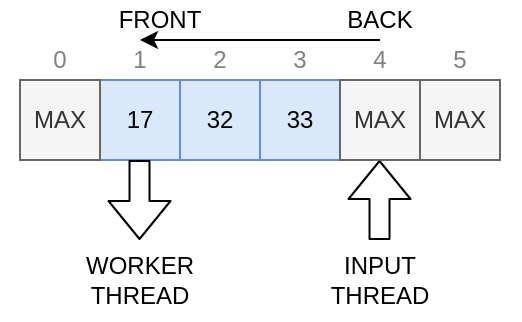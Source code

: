 <mxfile version="14.5.1" type="device" pages="2"><diagram id="fqpvUcI_2OOE-WtMeqyC" name="input-queue"><mxGraphModel dx="518" dy="461" grid="1" gridSize="10" guides="1" tooltips="1" connect="1" arrows="1" fold="1" page="1" pageScale="1" pageWidth="827" pageHeight="1169" math="0" shadow="0"><root><mxCell id="0"/><mxCell id="1" parent="0"/><mxCell id="kQBWMJCzU3zZjBhXw_c7-1" value="" style="rounded=0;whiteSpace=wrap;html=1;fillColor=none;strokeColor=none;" parent="1" vertex="1"><mxGeometry x="70" y="40" width="260" height="160" as="geometry"/></mxCell><mxCell id="Ar-SPghvdCVUFrQx2zSJ-2" value="17" style="rounded=0;whiteSpace=wrap;html=1;fillColor=#dae8fc;strokeColor=#6c8ebf;" parent="1" vertex="1"><mxGeometry x="120" y="80" width="40" height="40" as="geometry"/></mxCell><mxCell id="Ar-SPghvdCVUFrQx2zSJ-3" value="32" style="rounded=0;whiteSpace=wrap;html=1;fillColor=#dae8fc;strokeColor=#6c8ebf;" parent="1" vertex="1"><mxGeometry x="160" y="80" width="40" height="40" as="geometry"/></mxCell><mxCell id="Ar-SPghvdCVUFrQx2zSJ-4" value="33" style="rounded=0;whiteSpace=wrap;html=1;fillColor=#dae8fc;strokeColor=#6c8ebf;" parent="1" vertex="1"><mxGeometry x="200" y="80" width="40" height="40" as="geometry"/></mxCell><mxCell id="Ar-SPghvdCVUFrQx2zSJ-5" value="MAX" style="rounded=0;whiteSpace=wrap;html=1;fillColor=#f5f5f5;strokeColor=#666666;fontColor=#333333;" parent="1" vertex="1"><mxGeometry x="80" y="80" width="40" height="40" as="geometry"/></mxCell><mxCell id="Ar-SPghvdCVUFrQx2zSJ-6" value="MAX" style="rounded=0;whiteSpace=wrap;html=1;fillColor=#f5f5f5;strokeColor=#666666;fontColor=#333333;" parent="1" vertex="1"><mxGeometry x="280" y="80" width="40" height="40" as="geometry"/></mxCell><mxCell id="Ar-SPghvdCVUFrQx2zSJ-7" value="" style="shape=flexArrow;endArrow=classic;html=1;" parent="1" edge="1"><mxGeometry width="50" height="50" relative="1" as="geometry"><mxPoint x="259.76" y="160" as="sourcePoint"/><mxPoint x="259.76" y="120" as="targetPoint"/></mxGeometry></mxCell><mxCell id="Ar-SPghvdCVUFrQx2zSJ-8" value="" style="shape=flexArrow;endArrow=classic;html=1;" parent="1" edge="1"><mxGeometry width="50" height="50" relative="1" as="geometry"><mxPoint x="139.76" y="120" as="sourcePoint"/><mxPoint x="139.76" y="160" as="targetPoint"/></mxGeometry></mxCell><mxCell id="Ar-SPghvdCVUFrQx2zSJ-9" value="MAX" style="rounded=0;whiteSpace=wrap;html=1;fillColor=#f5f5f5;strokeColor=#666666;fontColor=#333333;" parent="1" vertex="1"><mxGeometry x="240" y="80" width="40" height="40" as="geometry"/></mxCell><mxCell id="Ar-SPghvdCVUFrQx2zSJ-10" value="INPUT THREAD" style="text;html=1;strokeColor=none;fillColor=none;align=center;verticalAlign=middle;whiteSpace=wrap;rounded=0;" parent="1" vertex="1"><mxGeometry x="240" y="170" width="40" height="20" as="geometry"/></mxCell><mxCell id="Ar-SPghvdCVUFrQx2zSJ-11" value="WORKER THREAD" style="text;html=1;strokeColor=none;fillColor=none;align=center;verticalAlign=middle;whiteSpace=wrap;rounded=0;" parent="1" vertex="1"><mxGeometry x="120" y="170" width="40" height="20" as="geometry"/></mxCell><mxCell id="Ac_1d3hLh68oMp6rUipk-1" value="FRONT" style="text;html=1;strokeColor=none;fillColor=none;align=center;verticalAlign=middle;whiteSpace=wrap;rounded=0;" parent="1" vertex="1"><mxGeometry x="130" y="40" width="40" height="20" as="geometry"/></mxCell><mxCell id="Ac_1d3hLh68oMp6rUipk-2" value="BACK" style="text;html=1;strokeColor=none;fillColor=none;align=center;verticalAlign=middle;whiteSpace=wrap;rounded=0;" parent="1" vertex="1"><mxGeometry x="240" y="40" width="40" height="20" as="geometry"/></mxCell><mxCell id="Ac_1d3hLh68oMp6rUipk-3" value="" style="endArrow=classic;html=1;" parent="1" edge="1"><mxGeometry width="50" height="50" relative="1" as="geometry"><mxPoint x="260" y="60" as="sourcePoint"/><mxPoint x="140" y="60" as="targetPoint"/></mxGeometry></mxCell><mxCell id="4rZflPPBiK9Hxol1vktw-1" value="0" style="text;html=1;strokeColor=none;fillColor=none;align=center;verticalAlign=middle;whiteSpace=wrap;rounded=0;fontColor=#808080;" vertex="1" parent="1"><mxGeometry x="95" y="60" width="10" height="20" as="geometry"/></mxCell><mxCell id="4rZflPPBiK9Hxol1vktw-9" value="1" style="text;html=1;strokeColor=none;fillColor=none;align=center;verticalAlign=middle;whiteSpace=wrap;rounded=0;fontColor=#808080;" vertex="1" parent="1"><mxGeometry x="135" y="60" width="10" height="20" as="geometry"/></mxCell><mxCell id="4rZflPPBiK9Hxol1vktw-10" value="2" style="text;html=1;strokeColor=none;fillColor=none;align=center;verticalAlign=middle;whiteSpace=wrap;rounded=0;fontColor=#808080;" vertex="1" parent="1"><mxGeometry x="175" y="60" width="10" height="20" as="geometry"/></mxCell><mxCell id="4rZflPPBiK9Hxol1vktw-11" value="3" style="text;html=1;strokeColor=none;fillColor=none;align=center;verticalAlign=middle;whiteSpace=wrap;rounded=0;fontColor=#808080;" vertex="1" parent="1"><mxGeometry x="215" y="60" width="10" height="20" as="geometry"/></mxCell><mxCell id="4rZflPPBiK9Hxol1vktw-12" value="4" style="text;html=1;strokeColor=none;fillColor=none;align=center;verticalAlign=middle;whiteSpace=wrap;rounded=0;fontColor=#808080;" vertex="1" parent="1"><mxGeometry x="255" y="60" width="10" height="20" as="geometry"/></mxCell><mxCell id="4rZflPPBiK9Hxol1vktw-13" value="5" style="text;html=1;strokeColor=none;fillColor=none;align=center;verticalAlign=middle;whiteSpace=wrap;rounded=0;fontColor=#808080;" vertex="1" parent="1"><mxGeometry x="295" y="60" width="10" height="20" as="geometry"/></mxCell></root></mxGraphModel></diagram><diagram name="output-queue" id="xSfk_ydj1Efm_MP_nWqk"><mxGraphModel dx="622" dy="553" grid="1" gridSize="10" guides="1" tooltips="1" connect="1" arrows="1" fold="1" page="1" pageScale="1" pageWidth="827" pageHeight="1169" math="0" shadow="0"><root><mxCell id="K7GK1wh1v2CievCuNcjy-0"/><mxCell id="K7GK1wh1v2CievCuNcjy-1" parent="K7GK1wh1v2CievCuNcjy-0"/><mxCell id="k6r1GVQmajOTicIGkiJP-0" value="" style="rounded=0;whiteSpace=wrap;html=1;fillColor=none;strokeColor=none;" parent="K7GK1wh1v2CievCuNcjy-1" vertex="1"><mxGeometry x="70" y="40" width="260" height="160" as="geometry"/></mxCell><mxCell id="K7GK1wh1v2CievCuNcjy-2" value="5" style="rounded=0;whiteSpace=wrap;html=1;fillColor=#dae8fc;strokeColor=#6c8ebf;" parent="K7GK1wh1v2CievCuNcjy-1" vertex="1"><mxGeometry x="240" y="80" width="40" height="20" as="geometry"/></mxCell><mxCell id="K7GK1wh1v2CievCuNcjy-3" value="11" style="rounded=0;whiteSpace=wrap;html=1;fillColor=#dae8fc;strokeColor=#6c8ebf;" parent="K7GK1wh1v2CievCuNcjy-1" vertex="1"><mxGeometry x="280" y="80" width="40" height="20" as="geometry"/></mxCell><mxCell id="K7GK1wh1v2CievCuNcjy-4" value="12" style="rounded=0;whiteSpace=wrap;html=1;fillColor=#dae8fc;strokeColor=#6c8ebf;" parent="K7GK1wh1v2CievCuNcjy-1" vertex="1"><mxGeometry x="80" y="80" width="40" height="20" as="geometry"/></mxCell><mxCell id="K7GK1wh1v2CievCuNcjy-5" value="MAX" style="rounded=0;whiteSpace=wrap;html=1;fillColor=#f5f5f5;strokeColor=#666666;fontColor=#333333;" parent="K7GK1wh1v2CievCuNcjy-1" vertex="1"><mxGeometry x="200" y="80" width="40" height="20" as="geometry"/></mxCell><mxCell id="K7GK1wh1v2CievCuNcjy-6" value="MAX" style="rounded=0;whiteSpace=wrap;html=1;fillColor=#f5f5f5;strokeColor=#666666;fontColor=#333333;" parent="K7GK1wh1v2CievCuNcjy-1" vertex="1"><mxGeometry x="160" y="80" width="40" height="20" as="geometry"/></mxCell><mxCell id="K7GK1wh1v2CievCuNcjy-7" value="" style="shape=flexArrow;endArrow=classic;html=1;" parent="K7GK1wh1v2CievCuNcjy-1" edge="1"><mxGeometry width="50" height="50" relative="1" as="geometry"><mxPoint x="139.76" y="160" as="sourcePoint"/><mxPoint x="139.76" y="120" as="targetPoint"/></mxGeometry></mxCell><mxCell id="K7GK1wh1v2CievCuNcjy-8" value="" style="shape=flexArrow;endArrow=classic;html=1;" parent="K7GK1wh1v2CievCuNcjy-1" edge="1"><mxGeometry width="50" height="50" relative="1" as="geometry"><mxPoint x="259.76" y="120" as="sourcePoint"/><mxPoint x="259.76" y="160" as="targetPoint"/></mxGeometry></mxCell><mxCell id="K7GK1wh1v2CievCuNcjy-9" value="MAX" style="rounded=0;whiteSpace=wrap;html=1;fillColor=#f5f5f5;strokeColor=#666666;fontColor=#333333;" parent="K7GK1wh1v2CievCuNcjy-1" vertex="1"><mxGeometry x="120" y="80" width="40" height="20" as="geometry"/></mxCell><mxCell id="K7GK1wh1v2CievCuNcjy-10" value="OUTPUT THREAD" style="text;html=1;strokeColor=none;fillColor=none;align=center;verticalAlign=middle;whiteSpace=wrap;rounded=0;" parent="K7GK1wh1v2CievCuNcjy-1" vertex="1"><mxGeometry x="240" y="170" width="40" height="20" as="geometry"/></mxCell><mxCell id="K7GK1wh1v2CievCuNcjy-11" value="WORKER THREAD" style="text;html=1;strokeColor=none;fillColor=none;align=center;verticalAlign=middle;whiteSpace=wrap;rounded=0;" parent="K7GK1wh1v2CievCuNcjy-1" vertex="1"><mxGeometry x="120" y="170" width="40" height="20" as="geometry"/></mxCell><mxCell id="K7GK1wh1v2CievCuNcjy-12" value="'#'" style="rounded=0;whiteSpace=wrap;html=1;fillColor=#dae8fc;strokeColor=#6c8ebf;" parent="K7GK1wh1v2CievCuNcjy-1" vertex="1"><mxGeometry x="240" y="100" width="40" height="20" as="geometry"/></mxCell><mxCell id="K7GK1wh1v2CievCuNcjy-13" value="'.'" style="rounded=0;whiteSpace=wrap;html=1;fillColor=#dae8fc;strokeColor=#6c8ebf;" parent="K7GK1wh1v2CievCuNcjy-1" vertex="1"><mxGeometry x="280" y="100" width="40" height="20" as="geometry"/></mxCell><mxCell id="K7GK1wh1v2CievCuNcjy-14" value="'.'" style="rounded=0;whiteSpace=wrap;html=1;fillColor=#dae8fc;strokeColor=#6c8ebf;" parent="K7GK1wh1v2CievCuNcjy-1" vertex="1"><mxGeometry x="80" y="100" width="40" height="20" as="geometry"/></mxCell><mxCell id="K7GK1wh1v2CievCuNcjy-15" value="'#'" style="rounded=0;whiteSpace=wrap;html=1;fillColor=#f5f5f5;strokeColor=#666666;fontColor=#333333;" parent="K7GK1wh1v2CievCuNcjy-1" vertex="1"><mxGeometry x="200" y="100" width="40" height="20" as="geometry"/></mxCell><mxCell id="K7GK1wh1v2CievCuNcjy-16" value="'.'" style="rounded=0;whiteSpace=wrap;html=1;fillColor=#f5f5f5;strokeColor=#666666;fontColor=#333333;" parent="K7GK1wh1v2CievCuNcjy-1" vertex="1"><mxGeometry x="120" y="100" width="40" height="20" as="geometry"/></mxCell><mxCell id="K7GK1wh1v2CievCuNcjy-17" value="'#'" style="rounded=0;whiteSpace=wrap;html=1;fillColor=#f5f5f5;strokeColor=#666666;fontColor=#333333;" parent="K7GK1wh1v2CievCuNcjy-1" vertex="1"><mxGeometry x="160" y="100" width="40" height="20" as="geometry"/></mxCell><mxCell id="WsYLK8EODX8ASd4x2u8c-0" value="FRONT" style="text;html=1;strokeColor=none;fillColor=none;align=center;verticalAlign=middle;whiteSpace=wrap;rounded=0;" parent="K7GK1wh1v2CievCuNcjy-1" vertex="1"><mxGeometry x="250" y="40" width="40" height="20" as="geometry"/></mxCell><mxCell id="WsYLK8EODX8ASd4x2u8c-1" value="BACK" style="text;html=1;strokeColor=none;fillColor=none;align=center;verticalAlign=middle;whiteSpace=wrap;rounded=0;" parent="K7GK1wh1v2CievCuNcjy-1" vertex="1"><mxGeometry x="120" y="40" width="40" height="20" as="geometry"/></mxCell><mxCell id="WsYLK8EODX8ASd4x2u8c-2" value="" style="endArrow=classic;html=1;" parent="K7GK1wh1v2CievCuNcjy-1" edge="1"><mxGeometry width="50" height="50" relative="1" as="geometry"><mxPoint x="320" y="60" as="sourcePoint"/><mxPoint x="260" y="60" as="targetPoint"/></mxGeometry></mxCell><mxCell id="cnG8SXfLHjOlk0D5bRvI-0" value="" style="endArrow=classic;html=1;" parent="K7GK1wh1v2CievCuNcjy-1" edge="1"><mxGeometry width="50" height="50" relative="1" as="geometry"><mxPoint x="140" y="59" as="sourcePoint"/><mxPoint x="80" y="59.31" as="targetPoint"/></mxGeometry></mxCell><mxCell id="wxaWXup63IF33WUTHpO_-0" value="0" style="text;html=1;strokeColor=none;fillColor=none;align=center;verticalAlign=middle;whiteSpace=wrap;rounded=0;fontColor=#808080;" vertex="1" parent="K7GK1wh1v2CievCuNcjy-1"><mxGeometry x="95" y="60" width="10" height="20" as="geometry"/></mxCell><mxCell id="wxaWXup63IF33WUTHpO_-1" value="1" style="text;html=1;strokeColor=none;fillColor=none;align=center;verticalAlign=middle;whiteSpace=wrap;rounded=0;fontColor=#808080;" vertex="1" parent="K7GK1wh1v2CievCuNcjy-1"><mxGeometry x="135" y="60" width="10" height="20" as="geometry"/></mxCell><mxCell id="wxaWXup63IF33WUTHpO_-2" value="2" style="text;html=1;strokeColor=none;fillColor=none;align=center;verticalAlign=middle;whiteSpace=wrap;rounded=0;fontColor=#808080;" vertex="1" parent="K7GK1wh1v2CievCuNcjy-1"><mxGeometry x="175" y="60" width="10" height="20" as="geometry"/></mxCell><mxCell id="wxaWXup63IF33WUTHpO_-3" value="3" style="text;html=1;strokeColor=none;fillColor=none;align=center;verticalAlign=middle;whiteSpace=wrap;rounded=0;fontColor=#808080;" vertex="1" parent="K7GK1wh1v2CievCuNcjy-1"><mxGeometry x="215" y="60" width="10" height="20" as="geometry"/></mxCell><mxCell id="wxaWXup63IF33WUTHpO_-4" value="4" style="text;html=1;strokeColor=none;fillColor=none;align=center;verticalAlign=middle;whiteSpace=wrap;rounded=0;fontColor=#808080;" vertex="1" parent="K7GK1wh1v2CievCuNcjy-1"><mxGeometry x="255" y="60" width="10" height="20" as="geometry"/></mxCell><mxCell id="wxaWXup63IF33WUTHpO_-5" value="5" style="text;html=1;strokeColor=none;fillColor=none;align=center;verticalAlign=middle;whiteSpace=wrap;rounded=0;fontColor=#808080;" vertex="1" parent="K7GK1wh1v2CievCuNcjy-1"><mxGeometry x="295" y="60" width="10" height="20" as="geometry"/></mxCell></root></mxGraphModel></diagram></mxfile>